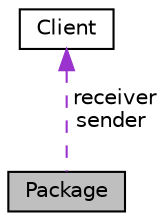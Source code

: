 digraph "Package"
{
  edge [fontname="Helvetica",fontsize="10",labelfontname="Helvetica",labelfontsize="10"];
  node [fontname="Helvetica",fontsize="10",shape=record];
  Node1 [label="Package",height=0.2,width=0.4,color="black", fillcolor="grey75", style="filled", fontcolor="black"];
  Node2 -> Node1 [dir="back",color="darkorchid3",fontsize="10",style="dashed",label=" receiver\nsender" ,fontname="Helvetica"];
  Node2 [label="Client",height=0.2,width=0.4,color="black", fillcolor="white", style="filled",URL="$classClient.html",tooltip="Client class. "];
}

